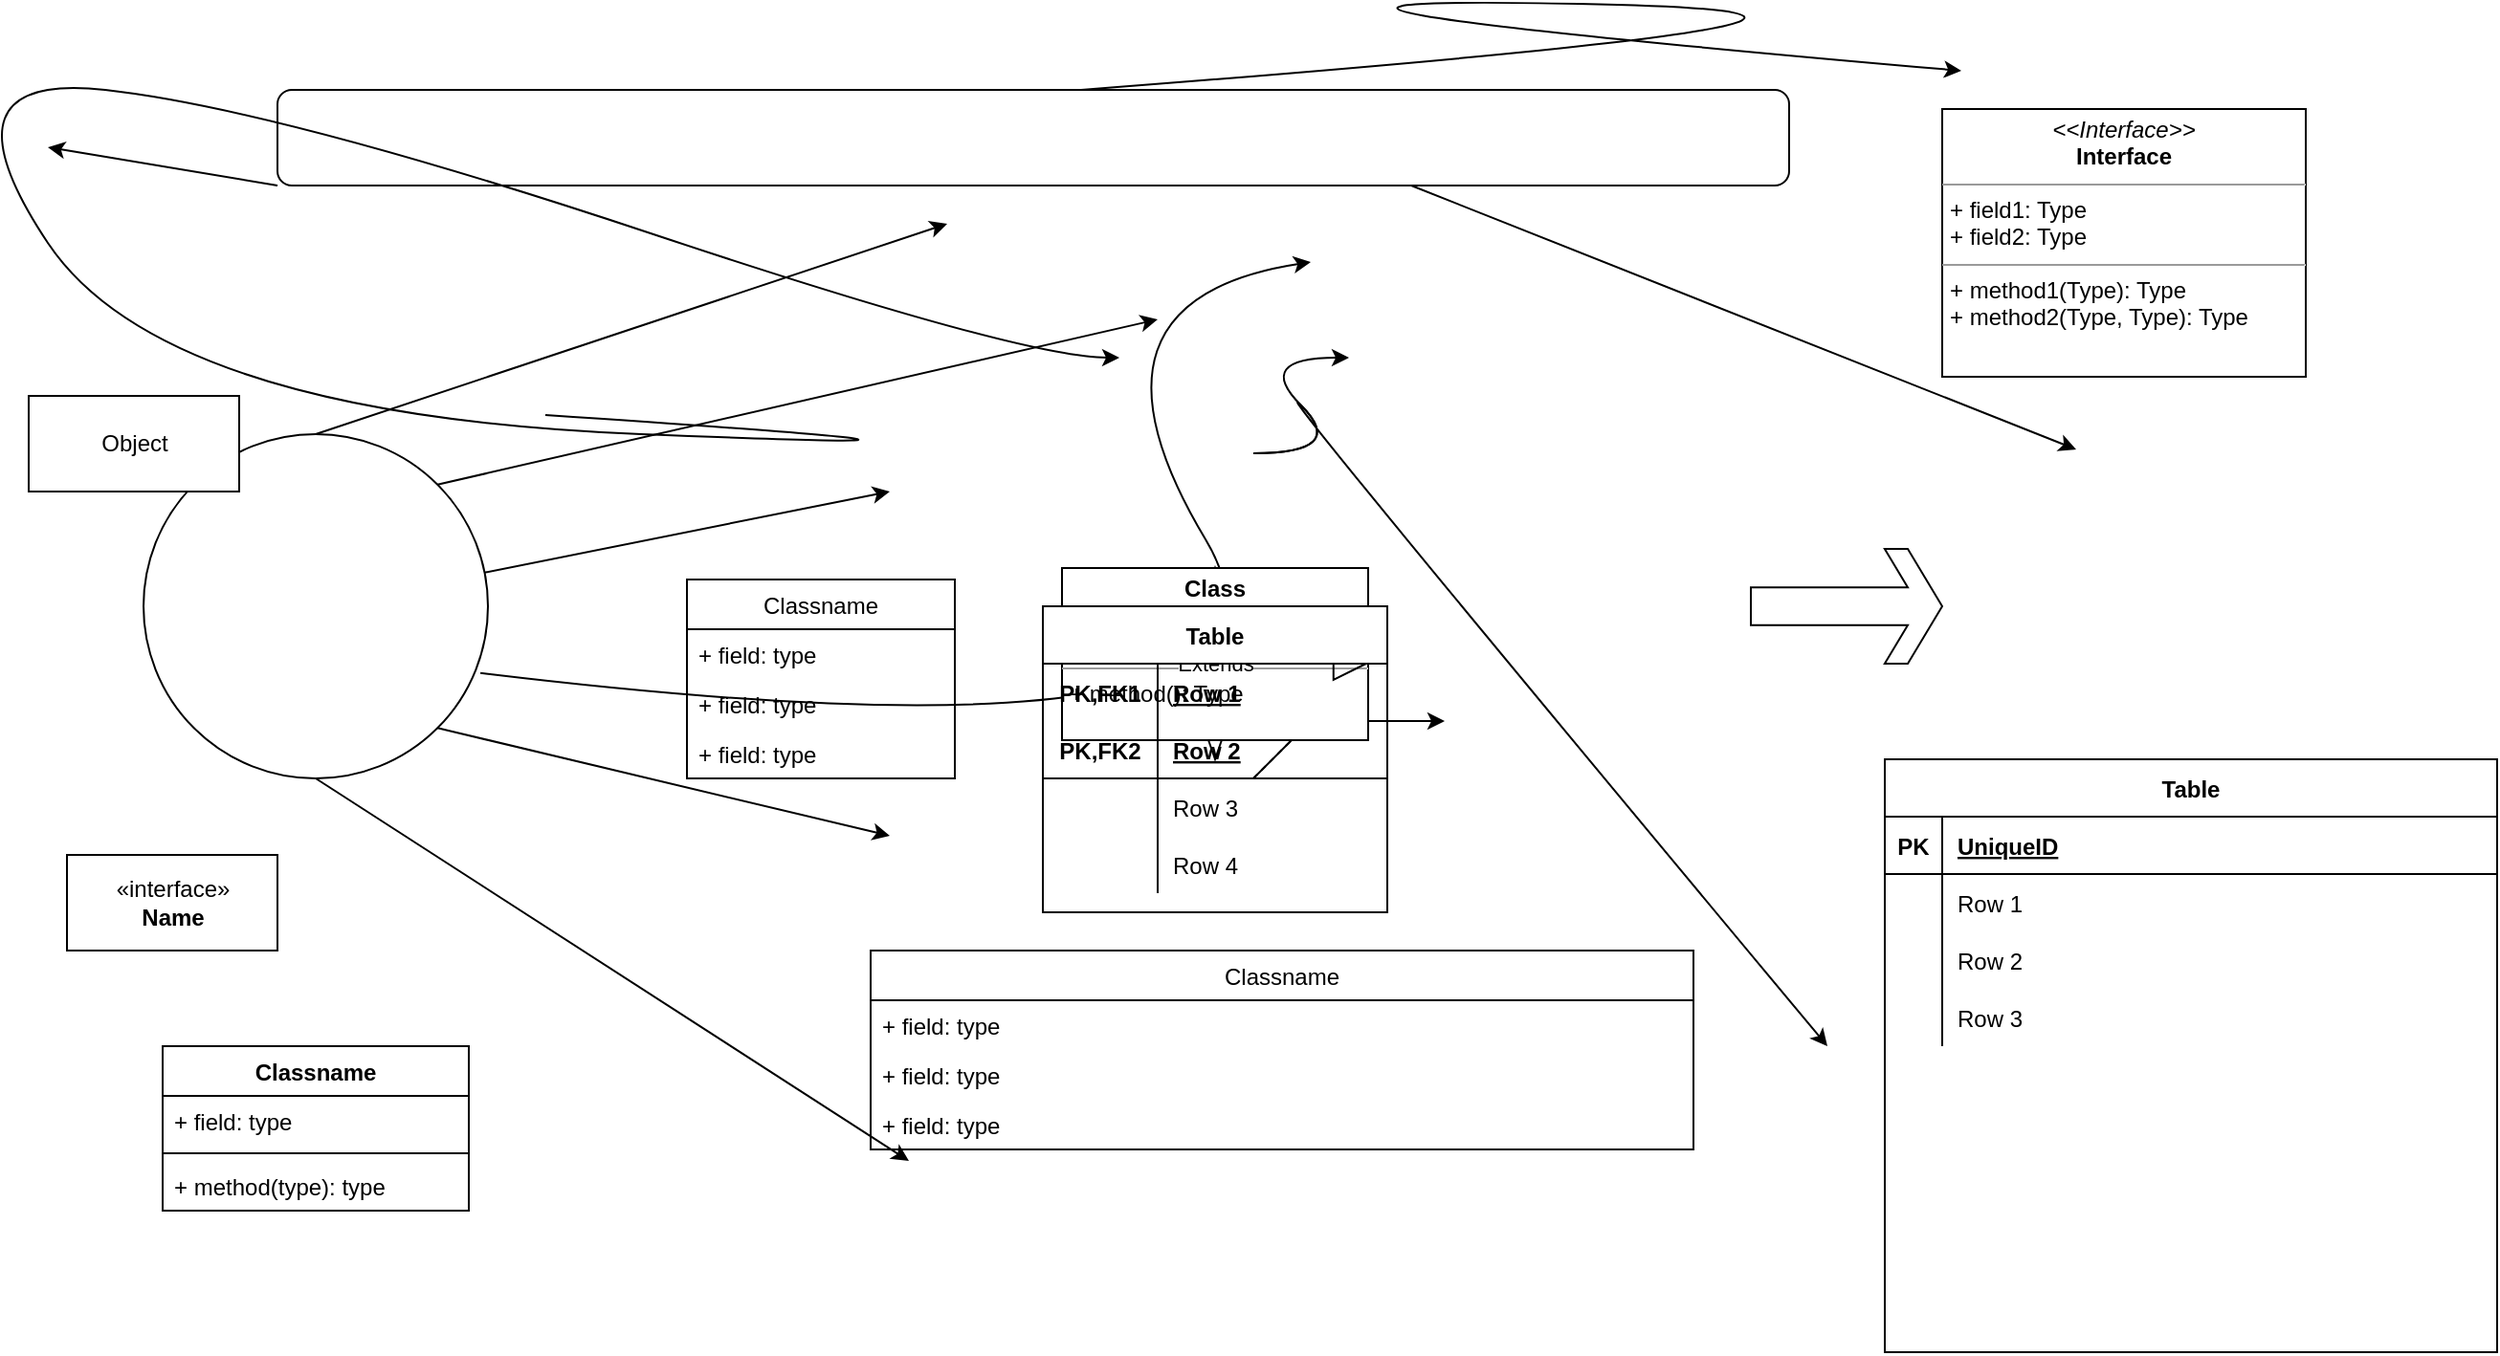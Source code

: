 <mxfile version="14.1.2" type="github">
  <diagram id="tA1G_6LASKN2blnDw0j9" name="Page-1">
    <mxGraphModel dx="1422" dy="785" grid="1" gridSize="10" guides="1" tooltips="1" connect="1" arrows="1" fold="1" page="1" pageScale="1" pageWidth="827" pageHeight="1169" math="0" shadow="0">
      <root>
        <mxCell id="0" />
        <mxCell id="1" parent="0" />
        <mxCell id="SclAQF8ez0Bec9vPjXRY-2" style="rounded=0;orthogonalLoop=1;jettySize=auto;html=1;exitX=1;exitY=0;exitDx=0;exitDy=0;" edge="1" parent="1" source="SclAQF8ez0Bec9vPjXRY-1">
          <mxGeometry relative="1" as="geometry">
            <mxPoint x="660" y="190" as="targetPoint" />
          </mxGeometry>
        </mxCell>
        <mxCell id="SclAQF8ez0Bec9vPjXRY-3" style="edgeStyle=none;rounded=0;orthogonalLoop=1;jettySize=auto;html=1;exitX=0.5;exitY=0;exitDx=0;exitDy=0;" edge="1" parent="1" source="SclAQF8ez0Bec9vPjXRY-1">
          <mxGeometry relative="1" as="geometry">
            <mxPoint x="550" y="140" as="targetPoint" />
          </mxGeometry>
        </mxCell>
        <mxCell id="SclAQF8ez0Bec9vPjXRY-6" style="edgeStyle=none;rounded=0;orthogonalLoop=1;jettySize=auto;html=1;" edge="1" parent="1" source="SclAQF8ez0Bec9vPjXRY-1">
          <mxGeometry relative="1" as="geometry">
            <mxPoint x="520" y="280" as="targetPoint" />
          </mxGeometry>
        </mxCell>
        <mxCell id="SclAQF8ez0Bec9vPjXRY-7" style="edgeStyle=none;rounded=0;orthogonalLoop=1;jettySize=auto;html=1;exitX=1;exitY=1;exitDx=0;exitDy=0;" edge="1" parent="1" source="SclAQF8ez0Bec9vPjXRY-1">
          <mxGeometry relative="1" as="geometry">
            <mxPoint x="520" y="460" as="targetPoint" />
          </mxGeometry>
        </mxCell>
        <mxCell id="SclAQF8ez0Bec9vPjXRY-11" style="edgeStyle=none;rounded=0;orthogonalLoop=1;jettySize=auto;html=1;exitX=0.5;exitY=1;exitDx=0;exitDy=0;" edge="1" parent="1" source="SclAQF8ez0Bec9vPjXRY-1">
          <mxGeometry relative="1" as="geometry">
            <mxPoint x="530" y="630" as="targetPoint" />
          </mxGeometry>
        </mxCell>
        <mxCell id="SclAQF8ez0Bec9vPjXRY-1" value="" style="ellipse;whiteSpace=wrap;html=1;aspect=fixed;" vertex="1" parent="1">
          <mxGeometry x="130" y="250" width="180" height="180" as="geometry" />
        </mxCell>
        <mxCell id="SclAQF8ez0Bec9vPjXRY-4" value="" style="curved=1;endArrow=classic;html=1;exitX=0.978;exitY=0.694;exitDx=0;exitDy=0;exitPerimeter=0;" edge="1" parent="1" source="SclAQF8ez0Bec9vPjXRY-1">
          <mxGeometry width="50" height="50" relative="1" as="geometry">
            <mxPoint x="710" y="430" as="sourcePoint" />
            <mxPoint x="740" y="160" as="targetPoint" />
            <Array as="points">
              <mxPoint x="760" y="430" />
              <mxPoint x="610" y="180" />
            </Array>
          </mxGeometry>
        </mxCell>
        <mxCell id="SclAQF8ez0Bec9vPjXRY-5" value="" style="endArrow=classic;html=1;" edge="1" parent="1">
          <mxGeometry width="50" height="50" relative="1" as="geometry">
            <mxPoint x="710" y="430" as="sourcePoint" />
            <mxPoint x="760" y="380" as="targetPoint" />
          </mxGeometry>
        </mxCell>
        <mxCell id="SclAQF8ez0Bec9vPjXRY-8" value="" style="endArrow=classic;html=1;" edge="1" parent="1">
          <mxGeometry relative="1" as="geometry">
            <mxPoint x="650" y="400" as="sourcePoint" />
            <mxPoint x="810" y="400" as="targetPoint" />
          </mxGeometry>
        </mxCell>
        <mxCell id="SclAQF8ez0Bec9vPjXRY-9" value="Label" style="edgeLabel;resizable=0;html=1;align=center;verticalAlign=middle;" connectable="0" vertex="1" parent="SclAQF8ez0Bec9vPjXRY-8">
          <mxGeometry relative="1" as="geometry" />
        </mxCell>
        <mxCell id="SclAQF8ez0Bec9vPjXRY-10" value="Source" style="edgeLabel;resizable=0;html=1;align=left;verticalAlign=bottom;" connectable="0" vertex="1" parent="SclAQF8ez0Bec9vPjXRY-8">
          <mxGeometry x="-1" relative="1" as="geometry" />
        </mxCell>
        <mxCell id="SclAQF8ez0Bec9vPjXRY-14" style="edgeStyle=none;rounded=0;orthogonalLoop=1;jettySize=auto;html=1;exitX=0.75;exitY=1;exitDx=0;exitDy=0;" edge="1" parent="1" source="SclAQF8ez0Bec9vPjXRY-12">
          <mxGeometry relative="1" as="geometry">
            <mxPoint x="1140" y="258" as="targetPoint" />
          </mxGeometry>
        </mxCell>
        <mxCell id="SclAQF8ez0Bec9vPjXRY-17" style="edgeStyle=none;rounded=0;orthogonalLoop=1;jettySize=auto;html=1;exitX=0;exitY=1;exitDx=0;exitDy=0;" edge="1" parent="1" source="SclAQF8ez0Bec9vPjXRY-12">
          <mxGeometry relative="1" as="geometry">
            <mxPoint x="80" y="100" as="targetPoint" />
          </mxGeometry>
        </mxCell>
        <mxCell id="SclAQF8ez0Bec9vPjXRY-12" value="" style="rounded=1;whiteSpace=wrap;html=1;" vertex="1" parent="1">
          <mxGeometry x="200" y="70" width="790" height="50" as="geometry" />
        </mxCell>
        <mxCell id="SclAQF8ez0Bec9vPjXRY-13" value="" style="endArrow=none;dashed=1;html=1;" edge="1" parent="1">
          <mxGeometry width="50" height="50" relative="1" as="geometry">
            <mxPoint x="710" y="430" as="sourcePoint" />
            <mxPoint x="760" y="380" as="targetPoint" />
          </mxGeometry>
        </mxCell>
        <mxCell id="SclAQF8ez0Bec9vPjXRY-15" value="" style="curved=1;endArrow=classic;html=1;" edge="1" parent="1">
          <mxGeometry width="50" height="50" relative="1" as="geometry">
            <mxPoint x="710" y="260" as="sourcePoint" />
            <mxPoint x="760" y="210" as="targetPoint" />
            <Array as="points">
              <mxPoint x="760" y="260" />
              <mxPoint x="710" y="210" />
            </Array>
          </mxGeometry>
        </mxCell>
        <mxCell id="SclAQF8ez0Bec9vPjXRY-16" value="" style="curved=1;endArrow=classic;html=1;" edge="1" parent="1">
          <mxGeometry width="50" height="50" relative="1" as="geometry">
            <mxPoint x="710" y="260" as="sourcePoint" />
            <mxPoint x="1010" y="570" as="targetPoint" />
            <Array as="points">
              <mxPoint x="760" y="260" />
              <mxPoint x="710" y="210" />
            </Array>
          </mxGeometry>
        </mxCell>
        <mxCell id="SclAQF8ez0Bec9vPjXRY-18" value="" style="curved=1;endArrow=classic;html=1;" edge="1" parent="1">
          <mxGeometry width="50" height="50" relative="1" as="geometry">
            <mxPoint x="620" y="70" as="sourcePoint" />
            <mxPoint x="1080" y="60" as="targetPoint" />
            <Array as="points">
              <mxPoint x="1140" y="30" />
              <mxPoint x="620" y="20" />
            </Array>
          </mxGeometry>
        </mxCell>
        <mxCell id="SclAQF8ez0Bec9vPjXRY-19" value="" style="verticalLabelPosition=bottom;verticalAlign=top;html=1;shape=mxgraph.basic.sun" vertex="1" parent="1">
          <mxGeometry x="640" y="320" width="100" height="100" as="geometry" />
        </mxCell>
        <mxCell id="SclAQF8ez0Bec9vPjXRY-20" value="" style="html=1;shadow=0;dashed=0;align=center;verticalAlign=middle;shape=mxgraph.arrows2.sharpArrow;dy1=0.67;dx1=18;dx2=18;notch=0;" vertex="1" parent="1">
          <mxGeometry x="970" y="310" width="100" height="60" as="geometry" />
        </mxCell>
        <mxCell id="SclAQF8ez0Bec9vPjXRY-21" value="Table" style="shape=table;startSize=30;container=1;collapsible=1;childLayout=tableLayout;fixedRows=1;rowLines=0;fontStyle=1;align=center;resizeLast=1;" vertex="1" parent="1">
          <mxGeometry x="1040" y="420" width="320" height="310" as="geometry" />
        </mxCell>
        <mxCell id="SclAQF8ez0Bec9vPjXRY-22" value="" style="shape=partialRectangle;collapsible=0;dropTarget=0;pointerEvents=0;fillColor=none;top=0;left=0;bottom=1;right=0;points=[[0,0.5],[1,0.5]];portConstraint=eastwest;" vertex="1" parent="SclAQF8ez0Bec9vPjXRY-21">
          <mxGeometry y="30" width="320" height="30" as="geometry" />
        </mxCell>
        <mxCell id="SclAQF8ez0Bec9vPjXRY-23" value="PK" style="shape=partialRectangle;connectable=0;fillColor=none;top=0;left=0;bottom=0;right=0;fontStyle=1;overflow=hidden;" vertex="1" parent="SclAQF8ez0Bec9vPjXRY-22">
          <mxGeometry width="30" height="30" as="geometry" />
        </mxCell>
        <mxCell id="SclAQF8ez0Bec9vPjXRY-24" value="UniqueID" style="shape=partialRectangle;connectable=0;fillColor=none;top=0;left=0;bottom=0;right=0;align=left;spacingLeft=6;fontStyle=5;overflow=hidden;" vertex="1" parent="SclAQF8ez0Bec9vPjXRY-22">
          <mxGeometry x="30" width="290" height="30" as="geometry" />
        </mxCell>
        <mxCell id="SclAQF8ez0Bec9vPjXRY-25" value="" style="shape=partialRectangle;collapsible=0;dropTarget=0;pointerEvents=0;fillColor=none;top=0;left=0;bottom=0;right=0;points=[[0,0.5],[1,0.5]];portConstraint=eastwest;" vertex="1" parent="SclAQF8ez0Bec9vPjXRY-21">
          <mxGeometry y="60" width="320" height="30" as="geometry" />
        </mxCell>
        <mxCell id="SclAQF8ez0Bec9vPjXRY-26" value="" style="shape=partialRectangle;connectable=0;fillColor=none;top=0;left=0;bottom=0;right=0;editable=1;overflow=hidden;" vertex="1" parent="SclAQF8ez0Bec9vPjXRY-25">
          <mxGeometry width="30" height="30" as="geometry" />
        </mxCell>
        <mxCell id="SclAQF8ez0Bec9vPjXRY-27" value="Row 1" style="shape=partialRectangle;connectable=0;fillColor=none;top=0;left=0;bottom=0;right=0;align=left;spacingLeft=6;overflow=hidden;" vertex="1" parent="SclAQF8ez0Bec9vPjXRY-25">
          <mxGeometry x="30" width="290" height="30" as="geometry" />
        </mxCell>
        <mxCell id="SclAQF8ez0Bec9vPjXRY-28" value="" style="shape=partialRectangle;collapsible=0;dropTarget=0;pointerEvents=0;fillColor=none;top=0;left=0;bottom=0;right=0;points=[[0,0.5],[1,0.5]];portConstraint=eastwest;" vertex="1" parent="SclAQF8ez0Bec9vPjXRY-21">
          <mxGeometry y="90" width="320" height="30" as="geometry" />
        </mxCell>
        <mxCell id="SclAQF8ez0Bec9vPjXRY-29" value="" style="shape=partialRectangle;connectable=0;fillColor=none;top=0;left=0;bottom=0;right=0;editable=1;overflow=hidden;" vertex="1" parent="SclAQF8ez0Bec9vPjXRY-28">
          <mxGeometry width="30" height="30" as="geometry" />
        </mxCell>
        <mxCell id="SclAQF8ez0Bec9vPjXRY-30" value="Row 2" style="shape=partialRectangle;connectable=0;fillColor=none;top=0;left=0;bottom=0;right=0;align=left;spacingLeft=6;overflow=hidden;" vertex="1" parent="SclAQF8ez0Bec9vPjXRY-28">
          <mxGeometry x="30" width="290" height="30" as="geometry" />
        </mxCell>
        <mxCell id="SclAQF8ez0Bec9vPjXRY-31" value="" style="shape=partialRectangle;collapsible=0;dropTarget=0;pointerEvents=0;fillColor=none;top=0;left=0;bottom=0;right=0;points=[[0,0.5],[1,0.5]];portConstraint=eastwest;" vertex="1" parent="SclAQF8ez0Bec9vPjXRY-21">
          <mxGeometry y="120" width="320" height="30" as="geometry" />
        </mxCell>
        <mxCell id="SclAQF8ez0Bec9vPjXRY-32" value="" style="shape=partialRectangle;connectable=0;fillColor=none;top=0;left=0;bottom=0;right=0;editable=1;overflow=hidden;" vertex="1" parent="SclAQF8ez0Bec9vPjXRY-31">
          <mxGeometry width="30" height="30" as="geometry" />
        </mxCell>
        <mxCell id="SclAQF8ez0Bec9vPjXRY-33" value="Row 3" style="shape=partialRectangle;connectable=0;fillColor=none;top=0;left=0;bottom=0;right=0;align=left;spacingLeft=6;overflow=hidden;" vertex="1" parent="SclAQF8ez0Bec9vPjXRY-31">
          <mxGeometry x="30" width="290" height="30" as="geometry" />
        </mxCell>
        <mxCell id="SclAQF8ez0Bec9vPjXRY-34" value="Classname" style="swimlane;fontStyle=0;childLayout=stackLayout;horizontal=1;startSize=26;fillColor=none;horizontalStack=0;resizeParent=1;resizeParentMax=0;resizeLast=0;collapsible=1;marginBottom=0;" vertex="1" parent="1">
          <mxGeometry x="510" y="520" width="430" height="104" as="geometry" />
        </mxCell>
        <mxCell id="SclAQF8ez0Bec9vPjXRY-35" value="+ field: type" style="text;strokeColor=none;fillColor=none;align=left;verticalAlign=top;spacingLeft=4;spacingRight=4;overflow=hidden;rotatable=0;points=[[0,0.5],[1,0.5]];portConstraint=eastwest;" vertex="1" parent="SclAQF8ez0Bec9vPjXRY-34">
          <mxGeometry y="26" width="430" height="26" as="geometry" />
        </mxCell>
        <mxCell id="SclAQF8ez0Bec9vPjXRY-36" value="+ field: type" style="text;strokeColor=none;fillColor=none;align=left;verticalAlign=top;spacingLeft=4;spacingRight=4;overflow=hidden;rotatable=0;points=[[0,0.5],[1,0.5]];portConstraint=eastwest;" vertex="1" parent="SclAQF8ez0Bec9vPjXRY-34">
          <mxGeometry y="52" width="430" height="26" as="geometry" />
        </mxCell>
        <mxCell id="SclAQF8ez0Bec9vPjXRY-37" value="+ field: type" style="text;strokeColor=none;fillColor=none;align=left;verticalAlign=top;spacingLeft=4;spacingRight=4;overflow=hidden;rotatable=0;points=[[0,0.5],[1,0.5]];portConstraint=eastwest;" vertex="1" parent="SclAQF8ez0Bec9vPjXRY-34">
          <mxGeometry y="78" width="430" height="26" as="geometry" />
        </mxCell>
        <mxCell id="SclAQF8ez0Bec9vPjXRY-38" value="Object" style="html=1;" vertex="1" parent="1">
          <mxGeometry x="70" y="230" width="110" height="50" as="geometry" />
        </mxCell>
        <mxCell id="SclAQF8ez0Bec9vPjXRY-39" value="&amp;laquo;interface&amp;raquo;&lt;br&gt;&lt;b&gt;Name&lt;/b&gt;" style="html=1;" vertex="1" parent="1">
          <mxGeometry x="90" y="470" width="110" height="50" as="geometry" />
        </mxCell>
        <mxCell id="SclAQF8ez0Bec9vPjXRY-40" value="Classname" style="swimlane;fontStyle=1;align=center;verticalAlign=top;childLayout=stackLayout;horizontal=1;startSize=26;horizontalStack=0;resizeParent=1;resizeParentMax=0;resizeLast=0;collapsible=1;marginBottom=0;" vertex="1" parent="1">
          <mxGeometry x="140" y="570" width="160" height="86" as="geometry" />
        </mxCell>
        <mxCell id="SclAQF8ez0Bec9vPjXRY-41" value="+ field: type" style="text;strokeColor=none;fillColor=none;align=left;verticalAlign=top;spacingLeft=4;spacingRight=4;overflow=hidden;rotatable=0;points=[[0,0.5],[1,0.5]];portConstraint=eastwest;" vertex="1" parent="SclAQF8ez0Bec9vPjXRY-40">
          <mxGeometry y="26" width="160" height="26" as="geometry" />
        </mxCell>
        <mxCell id="SclAQF8ez0Bec9vPjXRY-42" value="" style="line;strokeWidth=1;fillColor=none;align=left;verticalAlign=middle;spacingTop=-1;spacingLeft=3;spacingRight=3;rotatable=0;labelPosition=right;points=[];portConstraint=eastwest;" vertex="1" parent="SclAQF8ez0Bec9vPjXRY-40">
          <mxGeometry y="52" width="160" height="8" as="geometry" />
        </mxCell>
        <mxCell id="SclAQF8ez0Bec9vPjXRY-43" value="+ method(type): type" style="text;strokeColor=none;fillColor=none;align=left;verticalAlign=top;spacingLeft=4;spacingRight=4;overflow=hidden;rotatable=0;points=[[0,0.5],[1,0.5]];portConstraint=eastwest;" vertex="1" parent="SclAQF8ez0Bec9vPjXRY-40">
          <mxGeometry y="60" width="160" height="26" as="geometry" />
        </mxCell>
        <mxCell id="SclAQF8ez0Bec9vPjXRY-44" value="Classname" style="swimlane;fontStyle=0;childLayout=stackLayout;horizontal=1;startSize=26;fillColor=none;horizontalStack=0;resizeParent=1;resizeParentMax=0;resizeLast=0;collapsible=1;marginBottom=0;" vertex="1" parent="1">
          <mxGeometry x="414" y="326" width="140" height="104" as="geometry" />
        </mxCell>
        <mxCell id="SclAQF8ez0Bec9vPjXRY-45" value="+ field: type" style="text;strokeColor=none;fillColor=none;align=left;verticalAlign=top;spacingLeft=4;spacingRight=4;overflow=hidden;rotatable=0;points=[[0,0.5],[1,0.5]];portConstraint=eastwest;" vertex="1" parent="SclAQF8ez0Bec9vPjXRY-44">
          <mxGeometry y="26" width="140" height="26" as="geometry" />
        </mxCell>
        <mxCell id="SclAQF8ez0Bec9vPjXRY-46" value="+ field: type" style="text;strokeColor=none;fillColor=none;align=left;verticalAlign=top;spacingLeft=4;spacingRight=4;overflow=hidden;rotatable=0;points=[[0,0.5],[1,0.5]];portConstraint=eastwest;" vertex="1" parent="SclAQF8ez0Bec9vPjXRY-44">
          <mxGeometry y="52" width="140" height="26" as="geometry" />
        </mxCell>
        <mxCell id="SclAQF8ez0Bec9vPjXRY-47" value="+ field: type" style="text;strokeColor=none;fillColor=none;align=left;verticalAlign=top;spacingLeft=4;spacingRight=4;overflow=hidden;rotatable=0;points=[[0,0.5],[1,0.5]];portConstraint=eastwest;" vertex="1" parent="SclAQF8ez0Bec9vPjXRY-44">
          <mxGeometry y="78" width="140" height="26" as="geometry" />
        </mxCell>
        <mxCell id="SclAQF8ez0Bec9vPjXRY-48" value="&lt;p style=&quot;margin:0px;margin-top:4px;text-align:center;&quot;&gt;&lt;b&gt;Class&lt;/b&gt;&lt;/p&gt;&lt;hr size=&quot;1&quot;/&gt;&lt;p style=&quot;margin:0px;margin-left:4px;&quot;&gt;+ field: Type&lt;/p&gt;&lt;hr size=&quot;1&quot;/&gt;&lt;p style=&quot;margin:0px;margin-left:4px;&quot;&gt;+ method(): Type&lt;/p&gt;" style="verticalAlign=top;align=left;overflow=fill;fontSize=12;fontFamily=Helvetica;html=1;" vertex="1" parent="1">
          <mxGeometry x="610" y="320" width="160" height="90" as="geometry" />
        </mxCell>
        <mxCell id="SclAQF8ez0Bec9vPjXRY-49" value="&lt;p style=&quot;margin:0px;margin-top:4px;text-align:center;&quot;&gt;&lt;i&gt;&amp;lt;&amp;lt;Interface&amp;gt;&amp;gt;&lt;/i&gt;&lt;br/&gt;&lt;b&gt;Interface&lt;/b&gt;&lt;/p&gt;&lt;hr size=&quot;1&quot;/&gt;&lt;p style=&quot;margin:0px;margin-left:4px;&quot;&gt;+ field1: Type&lt;br/&gt;+ field2: Type&lt;/p&gt;&lt;hr size=&quot;1&quot;/&gt;&lt;p style=&quot;margin:0px;margin-left:4px;&quot;&gt;+ method1(Type): Type&lt;br/&gt;+ method2(Type, Type): Type&lt;/p&gt;" style="verticalAlign=top;align=left;overflow=fill;fontSize=12;fontFamily=Helvetica;html=1;" vertex="1" parent="1">
          <mxGeometry x="1070" y="80" width="190" height="140" as="geometry" />
        </mxCell>
        <mxCell id="SclAQF8ez0Bec9vPjXRY-50" value="Extends" style="endArrow=block;endSize=16;endFill=0;html=1;" edge="1" parent="1">
          <mxGeometry width="160" relative="1" as="geometry">
            <mxPoint x="610" y="370" as="sourcePoint" />
            <mxPoint x="770" y="370" as="targetPoint" />
          </mxGeometry>
        </mxCell>
        <mxCell id="SclAQF8ez0Bec9vPjXRY-51" value="Table" style="shape=table;startSize=30;container=1;collapsible=1;childLayout=tableLayout;fixedRows=1;rowLines=0;fontStyle=1;align=center;resizeLast=1;" vertex="1" parent="1">
          <mxGeometry x="600" y="340" width="180" height="160" as="geometry" />
        </mxCell>
        <mxCell id="SclAQF8ez0Bec9vPjXRY-52" value="" style="shape=partialRectangle;collapsible=0;dropTarget=0;pointerEvents=0;fillColor=none;top=0;left=0;bottom=0;right=0;points=[[0,0.5],[1,0.5]];portConstraint=eastwest;" vertex="1" parent="SclAQF8ez0Bec9vPjXRY-51">
          <mxGeometry y="30" width="180" height="30" as="geometry" />
        </mxCell>
        <mxCell id="SclAQF8ez0Bec9vPjXRY-53" value="PK,FK1" style="shape=partialRectangle;connectable=0;fillColor=none;top=0;left=0;bottom=0;right=0;fontStyle=1;overflow=hidden;" vertex="1" parent="SclAQF8ez0Bec9vPjXRY-52">
          <mxGeometry width="60" height="30" as="geometry" />
        </mxCell>
        <mxCell id="SclAQF8ez0Bec9vPjXRY-54" value="Row 1" style="shape=partialRectangle;connectable=0;fillColor=none;top=0;left=0;bottom=0;right=0;align=left;spacingLeft=6;fontStyle=5;overflow=hidden;" vertex="1" parent="SclAQF8ez0Bec9vPjXRY-52">
          <mxGeometry x="60" width="120" height="30" as="geometry" />
        </mxCell>
        <mxCell id="SclAQF8ez0Bec9vPjXRY-55" value="" style="shape=partialRectangle;collapsible=0;dropTarget=0;pointerEvents=0;fillColor=none;top=0;left=0;bottom=1;right=0;points=[[0,0.5],[1,0.5]];portConstraint=eastwest;" vertex="1" parent="SclAQF8ez0Bec9vPjXRY-51">
          <mxGeometry y="60" width="180" height="30" as="geometry" />
        </mxCell>
        <mxCell id="SclAQF8ez0Bec9vPjXRY-56" value="PK,FK2" style="shape=partialRectangle;connectable=0;fillColor=none;top=0;left=0;bottom=0;right=0;fontStyle=1;overflow=hidden;" vertex="1" parent="SclAQF8ez0Bec9vPjXRY-55">
          <mxGeometry width="60" height="30" as="geometry" />
        </mxCell>
        <mxCell id="SclAQF8ez0Bec9vPjXRY-57" value="Row 2" style="shape=partialRectangle;connectable=0;fillColor=none;top=0;left=0;bottom=0;right=0;align=left;spacingLeft=6;fontStyle=5;overflow=hidden;" vertex="1" parent="SclAQF8ez0Bec9vPjXRY-55">
          <mxGeometry x="60" width="120" height="30" as="geometry" />
        </mxCell>
        <mxCell id="SclAQF8ez0Bec9vPjXRY-58" value="" style="shape=partialRectangle;collapsible=0;dropTarget=0;pointerEvents=0;fillColor=none;top=0;left=0;bottom=0;right=0;points=[[0,0.5],[1,0.5]];portConstraint=eastwest;" vertex="1" parent="SclAQF8ez0Bec9vPjXRY-51">
          <mxGeometry y="90" width="180" height="30" as="geometry" />
        </mxCell>
        <mxCell id="SclAQF8ez0Bec9vPjXRY-59" value="" style="shape=partialRectangle;connectable=0;fillColor=none;top=0;left=0;bottom=0;right=0;editable=1;overflow=hidden;" vertex="1" parent="SclAQF8ez0Bec9vPjXRY-58">
          <mxGeometry width="60" height="30" as="geometry" />
        </mxCell>
        <mxCell id="SclAQF8ez0Bec9vPjXRY-60" value="Row 3" style="shape=partialRectangle;connectable=0;fillColor=none;top=0;left=0;bottom=0;right=0;align=left;spacingLeft=6;overflow=hidden;" vertex="1" parent="SclAQF8ez0Bec9vPjXRY-58">
          <mxGeometry x="60" width="120" height="30" as="geometry" />
        </mxCell>
        <mxCell id="SclAQF8ez0Bec9vPjXRY-61" value="" style="shape=partialRectangle;collapsible=0;dropTarget=0;pointerEvents=0;fillColor=none;top=0;left=0;bottom=0;right=0;points=[[0,0.5],[1,0.5]];portConstraint=eastwest;" vertex="1" parent="SclAQF8ez0Bec9vPjXRY-51">
          <mxGeometry y="120" width="180" height="30" as="geometry" />
        </mxCell>
        <mxCell id="SclAQF8ez0Bec9vPjXRY-62" value="" style="shape=partialRectangle;connectable=0;fillColor=none;top=0;left=0;bottom=0;right=0;editable=1;overflow=hidden;" vertex="1" parent="SclAQF8ez0Bec9vPjXRY-61">
          <mxGeometry width="60" height="30" as="geometry" />
        </mxCell>
        <mxCell id="SclAQF8ez0Bec9vPjXRY-63" value="Row 4" style="shape=partialRectangle;connectable=0;fillColor=none;top=0;left=0;bottom=0;right=0;align=left;spacingLeft=6;overflow=hidden;" vertex="1" parent="SclAQF8ez0Bec9vPjXRY-61">
          <mxGeometry x="60" width="120" height="30" as="geometry" />
        </mxCell>
        <mxCell id="SclAQF8ez0Bec9vPjXRY-64" value="" style="curved=1;endArrow=classic;html=1;" edge="1" parent="1">
          <mxGeometry width="50" height="50" relative="1" as="geometry">
            <mxPoint x="340" y="240" as="sourcePoint" />
            <mxPoint x="640" y="210" as="targetPoint" />
            <Array as="points">
              <mxPoint x="640" y="260" />
              <mxPoint x="140" y="240" />
              <mxPoint x="20" y="60" />
              <mxPoint x="200" y="80" />
              <mxPoint x="590" y="210" />
            </Array>
          </mxGeometry>
        </mxCell>
      </root>
    </mxGraphModel>
  </diagram>
</mxfile>
